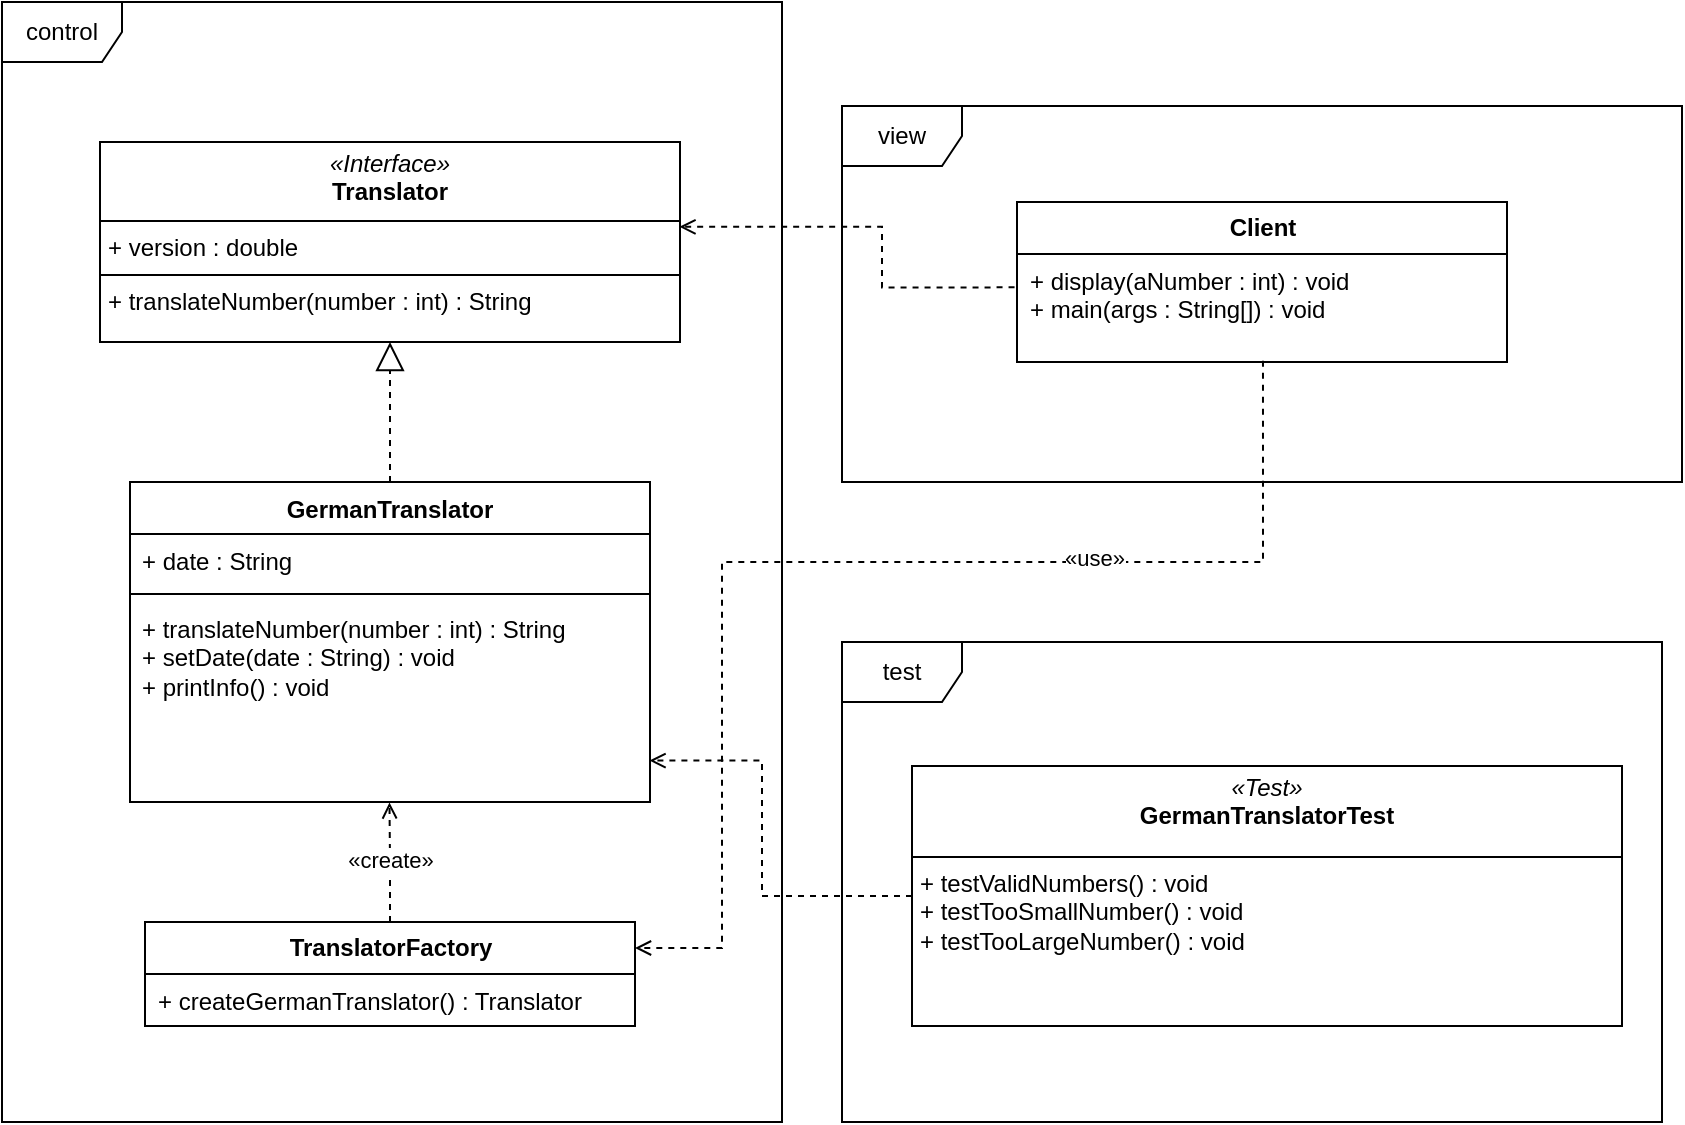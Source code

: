 <mxfile version="28.2.5">
  <diagram name="Seite-1" id="w0aKQhcQ4n9Slu3SarYM">
    <mxGraphModel dx="1722" dy="934" grid="1" gridSize="10" guides="1" tooltips="1" connect="1" arrows="1" fold="1" page="1" pageScale="1" pageWidth="827" pageHeight="1169" math="0" shadow="0">
      <root>
        <mxCell id="0" />
        <mxCell id="1" parent="0" />
        <mxCell id="yF19JqVkhyNu4rhlmW72-12" value="GermanTranslator" style="swimlane;fontStyle=1;align=center;verticalAlign=top;childLayout=stackLayout;horizontal=1;startSize=26;horizontalStack=0;resizeParent=1;resizeParentMax=0;resizeLast=0;collapsible=1;marginBottom=0;whiteSpace=wrap;html=1;" vertex="1" parent="1">
          <mxGeometry x="94" y="290" width="260" height="160" as="geometry" />
        </mxCell>
        <mxCell id="yF19JqVkhyNu4rhlmW72-13" value="+ date : String" style="text;strokeColor=none;fillColor=none;align=left;verticalAlign=top;spacingLeft=4;spacingRight=4;overflow=hidden;rotatable=0;points=[[0,0.5],[1,0.5]];portConstraint=eastwest;whiteSpace=wrap;html=1;" vertex="1" parent="yF19JqVkhyNu4rhlmW72-12">
          <mxGeometry y="26" width="260" height="26" as="geometry" />
        </mxCell>
        <mxCell id="yF19JqVkhyNu4rhlmW72-14" value="" style="line;strokeWidth=1;fillColor=none;align=left;verticalAlign=middle;spacingTop=-1;spacingLeft=3;spacingRight=3;rotatable=0;labelPosition=right;points=[];portConstraint=eastwest;strokeColor=inherit;" vertex="1" parent="yF19JqVkhyNu4rhlmW72-12">
          <mxGeometry y="52" width="260" height="8" as="geometry" />
        </mxCell>
        <mxCell id="yF19JqVkhyNu4rhlmW72-15" value="+ translateNumber(number : int) : String&lt;div&gt;+ setDate(date : String) : void&lt;/div&gt;&lt;div&gt;+ printInfo() : void&lt;/div&gt;" style="text;strokeColor=none;fillColor=none;align=left;verticalAlign=top;spacingLeft=4;spacingRight=4;overflow=hidden;rotatable=0;points=[[0,0.5],[1,0.5]];portConstraint=eastwest;whiteSpace=wrap;html=1;" vertex="1" parent="yF19JqVkhyNu4rhlmW72-12">
          <mxGeometry y="60" width="260" height="100" as="geometry" />
        </mxCell>
        <mxCell id="yF19JqVkhyNu4rhlmW72-27" value="control" style="shape=umlFrame;whiteSpace=wrap;html=1;pointerEvents=0;" vertex="1" parent="1">
          <mxGeometry x="30" y="50" width="390" height="560" as="geometry" />
        </mxCell>
        <mxCell id="yF19JqVkhyNu4rhlmW72-28" value="view" style="shape=umlFrame;whiteSpace=wrap;html=1;pointerEvents=0;" vertex="1" parent="1">
          <mxGeometry x="450" y="102" width="420" height="188" as="geometry" />
        </mxCell>
        <mxCell id="yF19JqVkhyNu4rhlmW72-29" value="test" style="shape=umlFrame;whiteSpace=wrap;html=1;pointerEvents=0;" vertex="1" parent="1">
          <mxGeometry x="450" y="370" width="410" height="240" as="geometry" />
        </mxCell>
        <mxCell id="yF19JqVkhyNu4rhlmW72-36" value="&lt;b&gt;TranslatorFactory&lt;/b&gt;" style="swimlane;fontStyle=0;childLayout=stackLayout;horizontal=1;startSize=26;fillColor=none;horizontalStack=0;resizeParent=1;resizeParentMax=0;resizeLast=0;collapsible=1;marginBottom=0;whiteSpace=wrap;html=1;" vertex="1" parent="1">
          <mxGeometry x="101.5" y="510" width="245" height="52" as="geometry" />
        </mxCell>
        <mxCell id="yF19JqVkhyNu4rhlmW72-37" value="+ createGermanTranslator() : Translator" style="text;strokeColor=none;fillColor=none;align=left;verticalAlign=top;spacingLeft=4;spacingRight=4;overflow=hidden;rotatable=0;points=[[0,0.5],[1,0.5]];portConstraint=eastwest;whiteSpace=wrap;html=1;" vertex="1" parent="yF19JqVkhyNu4rhlmW72-36">
          <mxGeometry y="26" width="245" height="26" as="geometry" />
        </mxCell>
        <mxCell id="yF19JqVkhyNu4rhlmW72-44" style="edgeStyle=orthogonalEdgeStyle;rounded=0;orthogonalLoop=1;jettySize=auto;html=1;exitX=-0.005;exitY=0.309;exitDx=0;exitDy=0;entryX=0.999;entryY=0.424;entryDx=0;entryDy=0;dashed=1;endArrow=open;endFill=0;entryPerimeter=0;exitPerimeter=0;" edge="1" parent="1" source="yF19JqVkhyNu4rhlmW72-42" target="yF19JqVkhyNu4rhlmW72-47">
          <mxGeometry relative="1" as="geometry">
            <mxPoint x="364" y="163" as="targetPoint" />
            <Array as="points">
              <mxPoint x="470" y="193" />
              <mxPoint x="470" y="162" />
            </Array>
          </mxGeometry>
        </mxCell>
        <mxCell id="yF19JqVkhyNu4rhlmW72-41" value="&lt;b&gt;Client&lt;/b&gt;" style="swimlane;fontStyle=0;childLayout=stackLayout;horizontal=1;startSize=26;fillColor=none;horizontalStack=0;resizeParent=1;resizeParentMax=0;resizeLast=0;collapsible=1;marginBottom=0;whiteSpace=wrap;html=1;" vertex="1" parent="1">
          <mxGeometry x="537.5" y="150" width="245" height="80" as="geometry" />
        </mxCell>
        <mxCell id="yF19JqVkhyNu4rhlmW72-42" value="+ display(aNumber : int) : void&lt;div&gt;+ main(args : String[]) : void&lt;/div&gt;" style="text;strokeColor=none;fillColor=none;align=left;verticalAlign=top;spacingLeft=4;spacingRight=4;overflow=hidden;rotatable=0;points=[[0,0.5],[1,0.5]];portConstraint=eastwest;whiteSpace=wrap;html=1;" vertex="1" parent="yF19JqVkhyNu4rhlmW72-41">
          <mxGeometry y="26" width="245" height="54" as="geometry" />
        </mxCell>
        <mxCell id="yF19JqVkhyNu4rhlmW72-47" value="&lt;p style=&quot;margin:0px;margin-top:4px;text-align:center;&quot;&gt;&lt;span style=&quot;background-color: transparent; text-align: left;&quot;&gt;&lt;i&gt;«Interface&lt;/i&gt;&lt;/span&gt;&lt;i style=&quot;color: light-dark(rgb(0, 0, 0), rgb(255, 255, 255)); background-color: transparent;&quot;&gt;»&lt;/i&gt;&lt;br&gt;&lt;b&gt;Translator&lt;/b&gt;&lt;/p&gt;&lt;hr size=&quot;1&quot; style=&quot;border-style:solid;&quot;&gt;&lt;p style=&quot;margin:0px;margin-left:4px;&quot;&gt;+ version : double&lt;br&gt;&lt;/p&gt;&lt;hr size=&quot;1&quot; style=&quot;border-style:solid;&quot;&gt;&lt;p style=&quot;margin:0px;margin-left:4px;&quot;&gt;+ translateNumber(number : int) : String&lt;br&gt;&lt;/p&gt;" style="verticalAlign=top;align=left;overflow=fill;html=1;whiteSpace=wrap;" vertex="1" parent="1">
          <mxGeometry x="79" y="120" width="290" height="100" as="geometry" />
        </mxCell>
        <mxCell id="yF19JqVkhyNu4rhlmW72-50" value="" style="endArrow=block;dashed=1;endFill=0;endSize=12;html=1;rounded=0;exitX=0.5;exitY=0;exitDx=0;exitDy=0;entryX=0.5;entryY=1;entryDx=0;entryDy=0;" edge="1" parent="1" source="yF19JqVkhyNu4rhlmW72-12" target="yF19JqVkhyNu4rhlmW72-47">
          <mxGeometry width="160" relative="1" as="geometry">
            <mxPoint x="200" y="260" as="sourcePoint" />
            <mxPoint x="360" y="260" as="targetPoint" />
          </mxGeometry>
        </mxCell>
        <mxCell id="yF19JqVkhyNu4rhlmW72-51" style="edgeStyle=orthogonalEdgeStyle;rounded=0;orthogonalLoop=1;jettySize=auto;html=1;exitX=0.5;exitY=0;exitDx=0;exitDy=0;entryX=0.499;entryY=1.002;entryDx=0;entryDy=0;entryPerimeter=0;dashed=1;endArrow=open;endFill=0;" edge="1" parent="1" source="yF19JqVkhyNu4rhlmW72-36" target="yF19JqVkhyNu4rhlmW72-15">
          <mxGeometry relative="1" as="geometry" />
        </mxCell>
        <mxCell id="yF19JqVkhyNu4rhlmW72-52" value="«create»" style="edgeLabel;html=1;align=center;verticalAlign=middle;resizable=0;points=[];" vertex="1" connectable="0" parent="yF19JqVkhyNu4rhlmW72-51">
          <mxGeometry x="-0.008" y="-1" relative="1" as="geometry">
            <mxPoint as="offset" />
          </mxGeometry>
        </mxCell>
        <mxCell id="yF19JqVkhyNu4rhlmW72-57" value="&lt;p style=&quot;margin:0px;margin-top:4px;text-align:center;&quot;&gt;&lt;/p&gt;&lt;div style=&quot;text-align: center;&quot;&gt;&lt;span style=&quot;background-color: transparent; text-align: left;&quot;&gt;&lt;i&gt;«T&lt;/i&gt;&lt;/span&gt;&lt;i style=&quot;background-color: transparent; color: light-dark(rgb(0, 0, 0), rgb(255, 255, 255));&quot;&gt;est»&lt;/i&gt;&lt;/div&gt;&lt;b&gt;&lt;div style=&quot;text-align: center;&quot;&gt;&lt;b style=&quot;background-color: transparent; color: light-dark(rgb(0, 0, 0), rgb(255, 255, 255));&quot;&gt;GermanTranslatorTest&lt;/b&gt;&lt;/div&gt;&lt;/b&gt;&lt;p&gt;&lt;/p&gt;&lt;hr size=&quot;1&quot; style=&quot;text-align: center; border-style: solid;&quot;&gt;&lt;p style=&quot;margin:0px;margin-left:4px;&quot;&gt;+ testValidNumbers() : void&lt;/p&gt;&lt;p style=&quot;margin:0px;margin-left:4px;&quot;&gt;+ testTooSmallNumber() : void&lt;/p&gt;&lt;p style=&quot;margin:0px;margin-left:4px;&quot;&gt;+ testTooLargeNumber() : void&lt;/p&gt;" style="verticalAlign=top;align=left;overflow=fill;html=1;whiteSpace=wrap;" vertex="1" parent="1">
          <mxGeometry x="485" y="432" width="355" height="130" as="geometry" />
        </mxCell>
        <mxCell id="yF19JqVkhyNu4rhlmW72-58" style="edgeStyle=orthogonalEdgeStyle;rounded=0;orthogonalLoop=1;jettySize=auto;html=1;exitX=0;exitY=0.5;exitDx=0;exitDy=0;entryX=0.999;entryY=0.793;entryDx=0;entryDy=0;entryPerimeter=0;dashed=1;endArrow=open;endFill=0;" edge="1" parent="1" source="yF19JqVkhyNu4rhlmW72-57" target="yF19JqVkhyNu4rhlmW72-15">
          <mxGeometry relative="1" as="geometry">
            <Array as="points">
              <mxPoint x="410" y="497" />
              <mxPoint x="410" y="429" />
            </Array>
          </mxGeometry>
        </mxCell>
        <mxCell id="yF19JqVkhyNu4rhlmW72-61" style="edgeStyle=orthogonalEdgeStyle;rounded=0;orthogonalLoop=1;jettySize=auto;html=1;exitX=0.502;exitY=0.988;exitDx=0;exitDy=0;entryX=1;entryY=0.25;entryDx=0;entryDy=0;dashed=1;endArrow=open;endFill=0;exitPerimeter=0;" edge="1" parent="1" source="yF19JqVkhyNu4rhlmW72-42" target="yF19JqVkhyNu4rhlmW72-36">
          <mxGeometry relative="1" as="geometry">
            <mxPoint x="601" y="488" as="sourcePoint" />
            <mxPoint x="470" y="420" as="targetPoint" />
            <Array as="points">
              <mxPoint x="661" y="330" />
              <mxPoint x="390" y="330" />
              <mxPoint x="390" y="523" />
            </Array>
          </mxGeometry>
        </mxCell>
        <mxCell id="yF19JqVkhyNu4rhlmW72-62" value="«use»" style="edgeLabel;html=1;align=center;verticalAlign=middle;resizable=0;points=[];" vertex="1" connectable="0" parent="yF19JqVkhyNu4rhlmW72-61">
          <mxGeometry x="-0.389" y="-2" relative="1" as="geometry">
            <mxPoint as="offset" />
          </mxGeometry>
        </mxCell>
      </root>
    </mxGraphModel>
  </diagram>
</mxfile>
